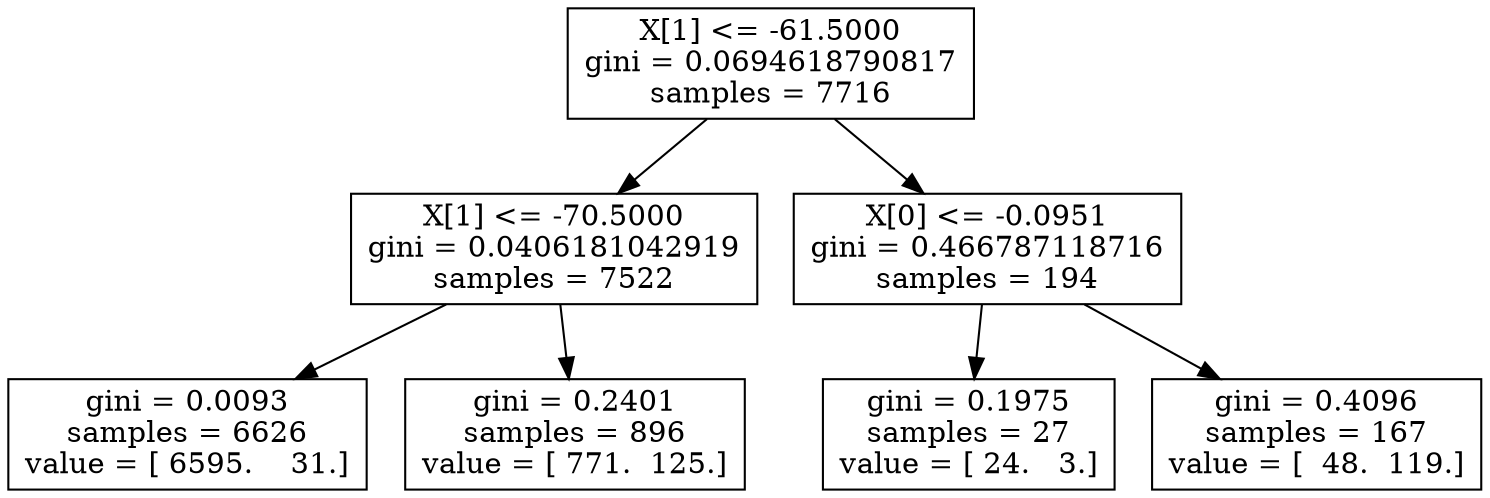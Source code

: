 digraph Tree {
0 [label="X[1] <= -61.5000\ngini = 0.0694618790817\nsamples = 7716", shape="box"] ;
1 [label="X[1] <= -70.5000\ngini = 0.0406181042919\nsamples = 7522", shape="box"] ;
0 -> 1 ;
2 [label="gini = 0.0093\nsamples = 6626\nvalue = [ 6595.    31.]", shape="box"] ;
1 -> 2 ;
3 [label="gini = 0.2401\nsamples = 896\nvalue = [ 771.  125.]", shape="box"] ;
1 -> 3 ;
4 [label="X[0] <= -0.0951\ngini = 0.466787118716\nsamples = 194", shape="box"] ;
0 -> 4 ;
5 [label="gini = 0.1975\nsamples = 27\nvalue = [ 24.   3.]", shape="box"] ;
4 -> 5 ;
6 [label="gini = 0.4096\nsamples = 167\nvalue = [  48.  119.]", shape="box"] ;
4 -> 6 ;
}